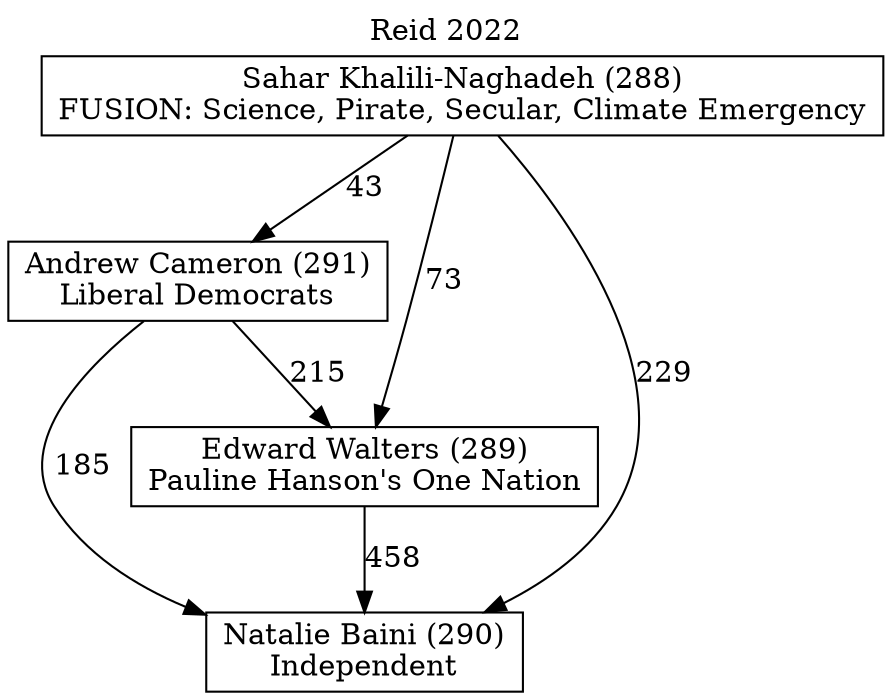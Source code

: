 // House preference flow
digraph "Natalie Baini (290)_Reid_2022" {
	graph [label="Reid 2022" labelloc=t mclimit=10]
	node [shape=box]
	"Andrew Cameron (291)" [label="Andrew Cameron (291)
Liberal Democrats"]
	"Edward Walters (289)" [label="Edward Walters (289)
Pauline Hanson's One Nation"]
	"Natalie Baini (290)" [label="Natalie Baini (290)
Independent"]
	"Sahar Khalili-Naghadeh (288)" [label="Sahar Khalili-Naghadeh (288)
FUSION: Science, Pirate, Secular, Climate Emergency"]
	"Andrew Cameron (291)" -> "Edward Walters (289)" [label=215]
	"Andrew Cameron (291)" -> "Natalie Baini (290)" [label=185]
	"Edward Walters (289)" -> "Natalie Baini (290)" [label=458]
	"Sahar Khalili-Naghadeh (288)" -> "Andrew Cameron (291)" [label=43]
	"Sahar Khalili-Naghadeh (288)" -> "Edward Walters (289)" [label=73]
	"Sahar Khalili-Naghadeh (288)" -> "Natalie Baini (290)" [label=229]
}
